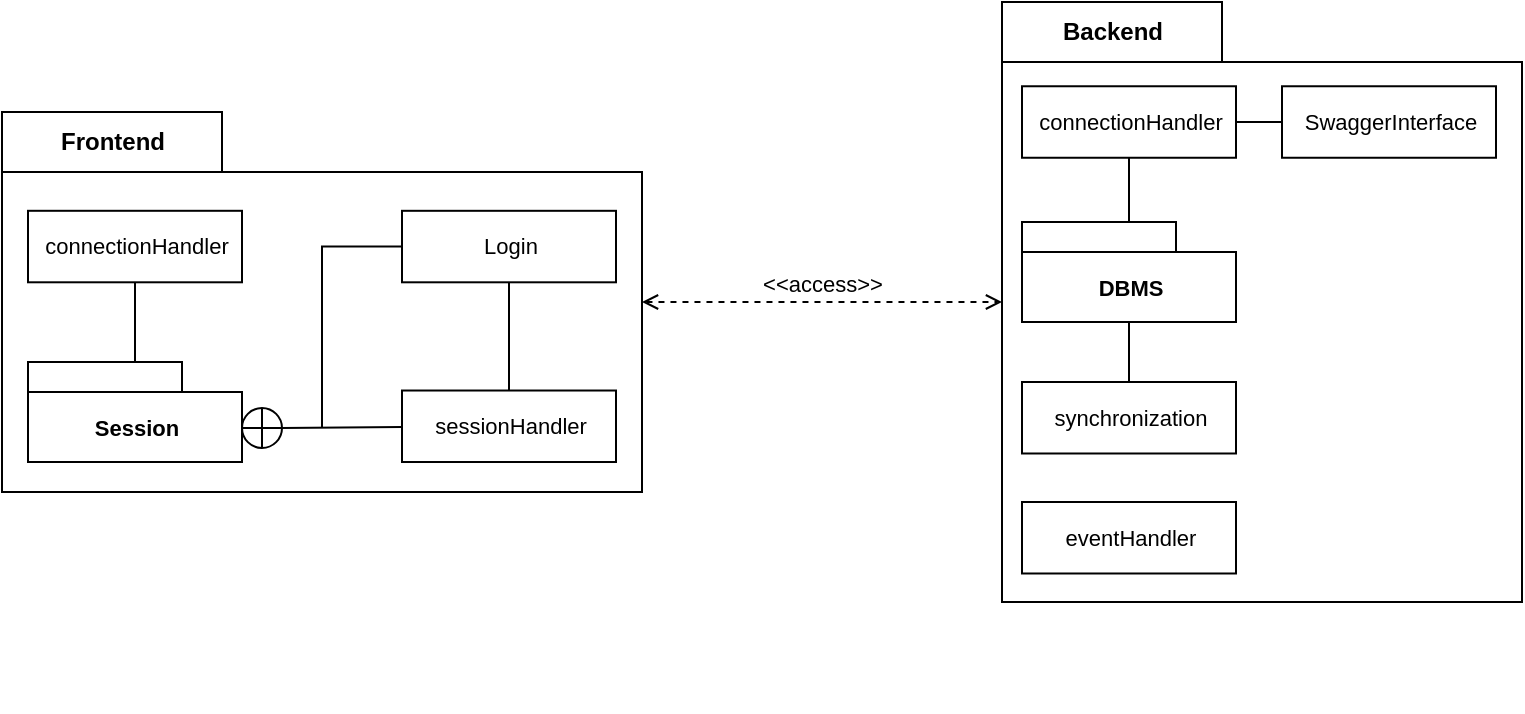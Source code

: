 <mxfile version="14.6.11" type="device"><diagram id="3qIYsxTuqSP3zjCC7Bnp" name="Page-1"><mxGraphModel dx="1673" dy="979" grid="1" gridSize="10" guides="1" tooltips="1" connect="1" arrows="1" fold="1" page="1" pageScale="1" pageWidth="827" pageHeight="1169" math="0" shadow="0"><root><mxCell id="0"/><mxCell id="1" parent="0"/><mxCell id="91HxiwPdTWXbWyDWECyk-18" value="" style="group" vertex="1" connectable="0" parent="1"><mxGeometry x="10" y="65" width="320" height="300" as="geometry"/></mxCell><mxCell id="91HxiwPdTWXbWyDWECyk-19" value="Frontend" style="shape=folder;fontStyle=1;tabWidth=110;tabHeight=30;tabPosition=left;html=1;boundedLbl=1;labelInHeader=1;container=1;collapsible=0;recursiveResize=0;" vertex="1" parent="91HxiwPdTWXbWyDWECyk-18"><mxGeometry width="320" height="190" as="geometry"/></mxCell><mxCell id="91HxiwPdTWXbWyDWECyk-28" value="connectionHandler" style="html=1;fontSize=11;" vertex="1" parent="91HxiwPdTWXbWyDWECyk-19"><mxGeometry x="13" y="49.401" width="107" height="35.744" as="geometry"/></mxCell><mxCell id="91HxiwPdTWXbWyDWECyk-32" value="Session" style="shape=folder;fontStyle=1;tabWidth=77;tabHeight=15;tabPosition=left;html=1;boundedLbl=1;fontSize=11;" vertex="1" parent="91HxiwPdTWXbWyDWECyk-19"><mxGeometry x="13" y="125" width="107" height="50" as="geometry"/></mxCell><mxCell id="91HxiwPdTWXbWyDWECyk-34" value="" style="endArrow=none;html=1;fontSize=11;" edge="1" parent="91HxiwPdTWXbWyDWECyk-19" source="91HxiwPdTWXbWyDWECyk-28" target="91HxiwPdTWXbWyDWECyk-32"><mxGeometry width="50" height="50" relative="1" as="geometry"><mxPoint x="330" y="165" as="sourcePoint"/><mxPoint x="380" y="115" as="targetPoint"/></mxGeometry></mxCell><mxCell id="91HxiwPdTWXbWyDWECyk-35" value="" style="shape=orEllipse;perimeter=ellipsePerimeter;whiteSpace=wrap;html=1;backgroundOutline=1;fontSize=11;" vertex="1" parent="91HxiwPdTWXbWyDWECyk-19"><mxGeometry x="120" y="148" width="20" height="20" as="geometry"/></mxCell><mxCell id="91HxiwPdTWXbWyDWECyk-36" value="sessionHandler" style="html=1;fontSize=11;" vertex="1" parent="91HxiwPdTWXbWyDWECyk-19"><mxGeometry x="200" y="139.261" width="107" height="35.744" as="geometry"/></mxCell><mxCell id="91HxiwPdTWXbWyDWECyk-37" value="Login" style="html=1;fontSize=11;" vertex="1" parent="91HxiwPdTWXbWyDWECyk-19"><mxGeometry x="200" y="49.405" width="107" height="35.744" as="geometry"/></mxCell><mxCell id="91HxiwPdTWXbWyDWECyk-38" value="" style="edgeStyle=orthogonalEdgeStyle;rounded=0;orthogonalLoop=1;jettySize=auto;html=1;fontSize=11;startArrow=none;startFill=0;endArrow=none;endFill=0;" edge="1" parent="91HxiwPdTWXbWyDWECyk-19" source="91HxiwPdTWXbWyDWECyk-36" target="91HxiwPdTWXbWyDWECyk-37"><mxGeometry relative="1" as="geometry"/></mxCell><mxCell id="91HxiwPdTWXbWyDWECyk-39" value="" style="endArrow=none;html=1;fontSize=11;exitX=1;exitY=0.5;exitDx=0;exitDy=0;" edge="1" parent="91HxiwPdTWXbWyDWECyk-19" source="91HxiwPdTWXbWyDWECyk-35" target="91HxiwPdTWXbWyDWECyk-36"><mxGeometry width="50" height="50" relative="1" as="geometry"><mxPoint x="330" y="165" as="sourcePoint"/><mxPoint x="380" y="115" as="targetPoint"/></mxGeometry></mxCell><mxCell id="91HxiwPdTWXbWyDWECyk-40" value="" style="endArrow=none;html=1;fontSize=11;entryX=0;entryY=0.5;entryDx=0;entryDy=0;edgeStyle=orthogonalEdgeStyle;rounded=0;jumpSize=1;" edge="1" parent="91HxiwPdTWXbWyDWECyk-19" target="91HxiwPdTWXbWyDWECyk-37"><mxGeometry width="50" height="50" relative="1" as="geometry"><mxPoint x="160" y="158" as="sourcePoint"/><mxPoint x="210" y="105" as="targetPoint"/><Array as="points"><mxPoint x="160" y="67"/></Array></mxGeometry></mxCell><mxCell id="91HxiwPdTWXbWyDWECyk-21" value="" style="group" vertex="1" connectable="0" parent="1"><mxGeometry x="510" y="40" width="260" height="300" as="geometry"/></mxCell><mxCell id="91HxiwPdTWXbWyDWECyk-22" value="Backend" style="shape=folder;fontStyle=1;tabWidth=110;tabHeight=30;tabPosition=left;html=1;boundedLbl=1;labelInHeader=1;container=1;collapsible=0;recursiveResize=0;" vertex="1" parent="91HxiwPdTWXbWyDWECyk-21"><mxGeometry y="-30" width="260" height="300" as="geometry"/></mxCell><mxCell id="91HxiwPdTWXbWyDWECyk-43" value="connectionHandler" style="html=1;fontSize=11;" vertex="1" parent="91HxiwPdTWXbWyDWECyk-22"><mxGeometry x="10" y="42.131" width="107" height="35.744" as="geometry"/></mxCell><mxCell id="91HxiwPdTWXbWyDWECyk-44" value="DBMS" style="shape=folder;fontStyle=1;tabWidth=77;tabHeight=15;tabPosition=left;html=1;boundedLbl=1;fontSize=11;" vertex="1" parent="91HxiwPdTWXbWyDWECyk-22"><mxGeometry x="10" y="110" width="107" height="50" as="geometry"/></mxCell><mxCell id="91HxiwPdTWXbWyDWECyk-45" value="SwaggerInterface" style="html=1;fontSize=11;" vertex="1" parent="91HxiwPdTWXbWyDWECyk-22"><mxGeometry x="140" y="42.131" width="107" height="35.744" as="geometry"/></mxCell><mxCell id="91HxiwPdTWXbWyDWECyk-46" value="eventHandler" style="html=1;fontSize=11;" vertex="1" parent="91HxiwPdTWXbWyDWECyk-22"><mxGeometry x="10" y="250.001" width="107" height="35.744" as="geometry"/></mxCell><mxCell id="91HxiwPdTWXbWyDWECyk-47" value="synchronization" style="html=1;fontSize=11;" vertex="1" parent="91HxiwPdTWXbWyDWECyk-22"><mxGeometry x="10" y="190.001" width="107" height="35.744" as="geometry"/></mxCell><mxCell id="91HxiwPdTWXbWyDWECyk-49" value="" style="endArrow=none;html=1;fontSize=11;" edge="1" parent="91HxiwPdTWXbWyDWECyk-22" source="91HxiwPdTWXbWyDWECyk-43" target="91HxiwPdTWXbWyDWECyk-45"><mxGeometry width="50" height="50" relative="1" as="geometry"><mxPoint x="-100" y="130" as="sourcePoint"/><mxPoint x="-50" y="80" as="targetPoint"/></mxGeometry></mxCell><mxCell id="91HxiwPdTWXbWyDWECyk-50" value="" style="endArrow=none;html=1;fontSize=11;" edge="1" parent="91HxiwPdTWXbWyDWECyk-22" source="91HxiwPdTWXbWyDWECyk-44" target="91HxiwPdTWXbWyDWECyk-43"><mxGeometry width="50" height="50" relative="1" as="geometry"><mxPoint x="-130" y="110" as="sourcePoint"/><mxPoint x="-80" y="60" as="targetPoint"/></mxGeometry></mxCell><mxCell id="91HxiwPdTWXbWyDWECyk-51" value="" style="endArrow=none;html=1;fontSize=11;" edge="1" parent="91HxiwPdTWXbWyDWECyk-22" source="91HxiwPdTWXbWyDWECyk-44" target="91HxiwPdTWXbWyDWECyk-47"><mxGeometry width="50" height="50" relative="1" as="geometry"><mxPoint x="-130" y="110" as="sourcePoint"/><mxPoint x="-80" y="60" as="targetPoint"/></mxGeometry></mxCell><mxCell id="91HxiwPdTWXbWyDWECyk-29" value="&amp;lt;&amp;lt;access&amp;gt;&amp;gt;" style="html=1;verticalAlign=bottom;labelBackgroundColor=none;endArrow=open;endFill=0;dashed=1;fontSize=11;startArrow=open;startFill=0;" edge="1" parent="1" source="91HxiwPdTWXbWyDWECyk-19" target="91HxiwPdTWXbWyDWECyk-22"><mxGeometry width="160" relative="1" as="geometry"><mxPoint x="200" y="124" as="sourcePoint"/><mxPoint x="360" y="124" as="targetPoint"/></mxGeometry></mxCell></root></mxGraphModel></diagram></mxfile>